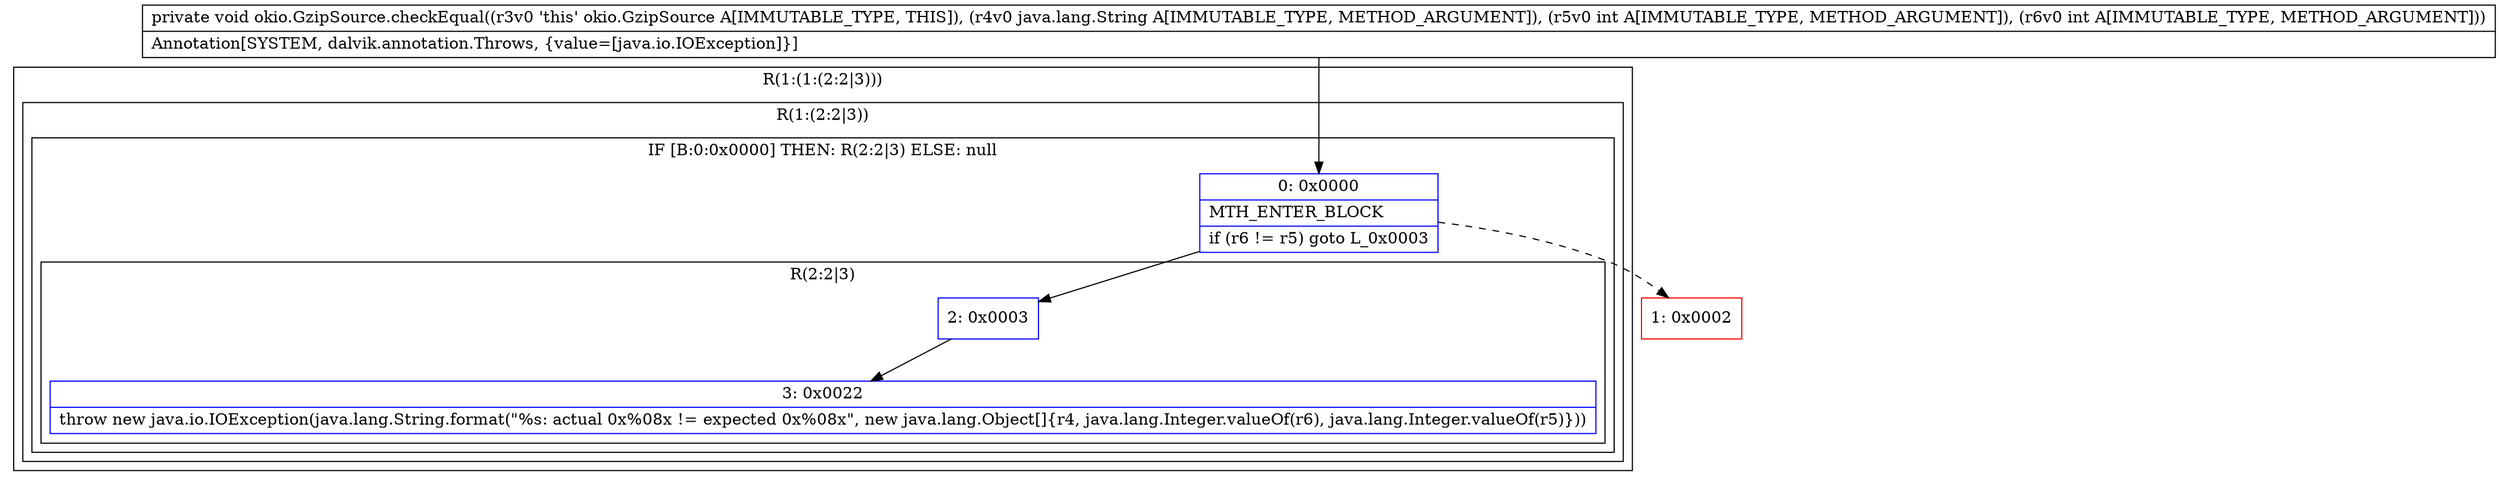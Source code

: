 digraph "CFG forokio.GzipSource.checkEqual(Ljava\/lang\/String;II)V" {
subgraph cluster_Region_330320012 {
label = "R(1:(1:(2:2|3)))";
node [shape=record,color=blue];
subgraph cluster_Region_836340873 {
label = "R(1:(2:2|3))";
node [shape=record,color=blue];
subgraph cluster_IfRegion_2022113923 {
label = "IF [B:0:0x0000] THEN: R(2:2|3) ELSE: null";
node [shape=record,color=blue];
Node_0 [shape=record,label="{0\:\ 0x0000|MTH_ENTER_BLOCK\l|if (r6 != r5) goto L_0x0003\l}"];
subgraph cluster_Region_728926500 {
label = "R(2:2|3)";
node [shape=record,color=blue];
Node_2 [shape=record,label="{2\:\ 0x0003}"];
Node_3 [shape=record,label="{3\:\ 0x0022|throw new java.io.IOException(java.lang.String.format(\"%s: actual 0x%08x != expected 0x%08x\", new java.lang.Object[]\{r4, java.lang.Integer.valueOf(r6), java.lang.Integer.valueOf(r5)\}))\l}"];
}
}
}
}
Node_1 [shape=record,color=red,label="{1\:\ 0x0002}"];
MethodNode[shape=record,label="{private void okio.GzipSource.checkEqual((r3v0 'this' okio.GzipSource A[IMMUTABLE_TYPE, THIS]), (r4v0 java.lang.String A[IMMUTABLE_TYPE, METHOD_ARGUMENT]), (r5v0 int A[IMMUTABLE_TYPE, METHOD_ARGUMENT]), (r6v0 int A[IMMUTABLE_TYPE, METHOD_ARGUMENT]))  | Annotation[SYSTEM, dalvik.annotation.Throws, \{value=[java.io.IOException]\}]\l}"];
MethodNode -> Node_0;
Node_0 -> Node_1[style=dashed];
Node_0 -> Node_2;
Node_2 -> Node_3;
}

